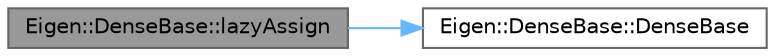 digraph "Eigen::DenseBase::lazyAssign"
{
 // LATEX_PDF_SIZE
  bgcolor="transparent";
  edge [fontname=Helvetica,fontsize=10,labelfontname=Helvetica,labelfontsize=10];
  node [fontname=Helvetica,fontsize=10,shape=box,height=0.2,width=0.4];
  rankdir="LR";
  Node1 [id="Node000001",label="Eigen::DenseBase::lazyAssign",height=0.2,width=0.4,color="gray40", fillcolor="grey60", style="filled", fontcolor="black",tooltip=" "];
  Node1 -> Node2 [id="edge2_Node000001_Node000002",color="steelblue1",style="solid",tooltip=" "];
  Node2 [id="Node000002",label="Eigen::DenseBase::DenseBase",height=0.2,width=0.4,color="grey40", fillcolor="white", style="filled",URL="$class_eigen_1_1_dense_base.html#ae966dfaa11cfd07e87da040b7a9d8216",tooltip=" "];
}
